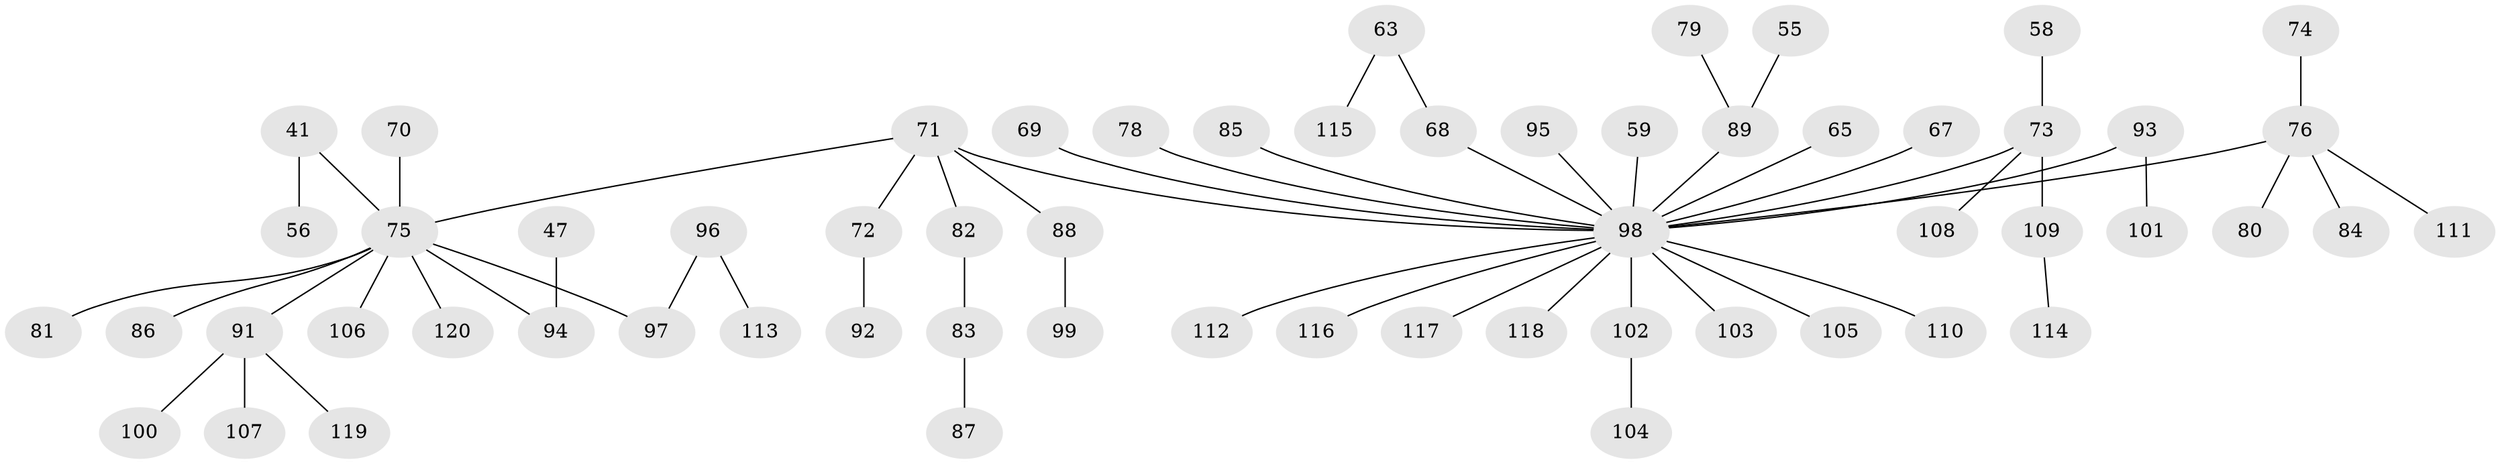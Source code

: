 // original degree distribution, {4: 0.041666666666666664, 6: 0.016666666666666666, 9: 0.008333333333333333, 3: 0.19166666666666668, 5: 0.025, 2: 0.175, 1: 0.5333333333333333, 7: 0.008333333333333333}
// Generated by graph-tools (version 1.1) at 2025/53/03/09/25 04:53:04]
// undirected, 60 vertices, 59 edges
graph export_dot {
graph [start="1"]
  node [color=gray90,style=filled];
  41;
  47;
  55;
  56;
  58;
  59;
  63;
  65;
  67;
  68 [super="+43"];
  69;
  70;
  71 [super="+15+38"];
  72;
  73 [super="+5+34+21"];
  74;
  75 [super="+39+25+50+35+49"];
  76 [super="+64+54+29"];
  78;
  79;
  80;
  81;
  82 [super="+61"];
  83;
  84;
  85;
  86;
  87;
  88;
  89 [super="+26"];
  91 [super="+77"];
  92;
  93;
  94 [super="+44"];
  95;
  96 [super="+90"];
  97 [super="+23+37+48"];
  98 [super="+66+11+60+24+53"];
  99;
  100;
  101;
  102;
  103;
  104;
  105;
  106;
  107;
  108;
  109 [super="+14+42"];
  110;
  111;
  112;
  113;
  114;
  115;
  116;
  117;
  118;
  119;
  120;
  41 -- 56;
  41 -- 75;
  47 -- 94;
  55 -- 89;
  58 -- 73;
  59 -- 98;
  63 -- 115;
  63 -- 68;
  65 -- 98;
  67 -- 98;
  68 -- 98;
  69 -- 98;
  70 -- 75;
  71 -- 72;
  71 -- 88;
  71 -- 75;
  71 -- 82;
  71 -- 98;
  72 -- 92;
  73 -- 108;
  73 -- 109;
  73 -- 98;
  74 -- 76;
  75 -- 97;
  75 -- 81;
  75 -- 86;
  75 -- 94;
  75 -- 91;
  75 -- 120;
  75 -- 106;
  76 -- 80;
  76 -- 84;
  76 -- 111;
  76 -- 98;
  78 -- 98;
  79 -- 89;
  82 -- 83;
  83 -- 87;
  85 -- 98;
  88 -- 99;
  89 -- 98;
  91 -- 100;
  91 -- 119;
  91 -- 107;
  93 -- 101;
  93 -- 98;
  95 -- 98;
  96 -- 113;
  96 -- 97;
  98 -- 103;
  98 -- 116;
  98 -- 102;
  98 -- 105;
  98 -- 110;
  98 -- 118;
  98 -- 117;
  98 -- 112;
  102 -- 104;
  109 -- 114;
}

